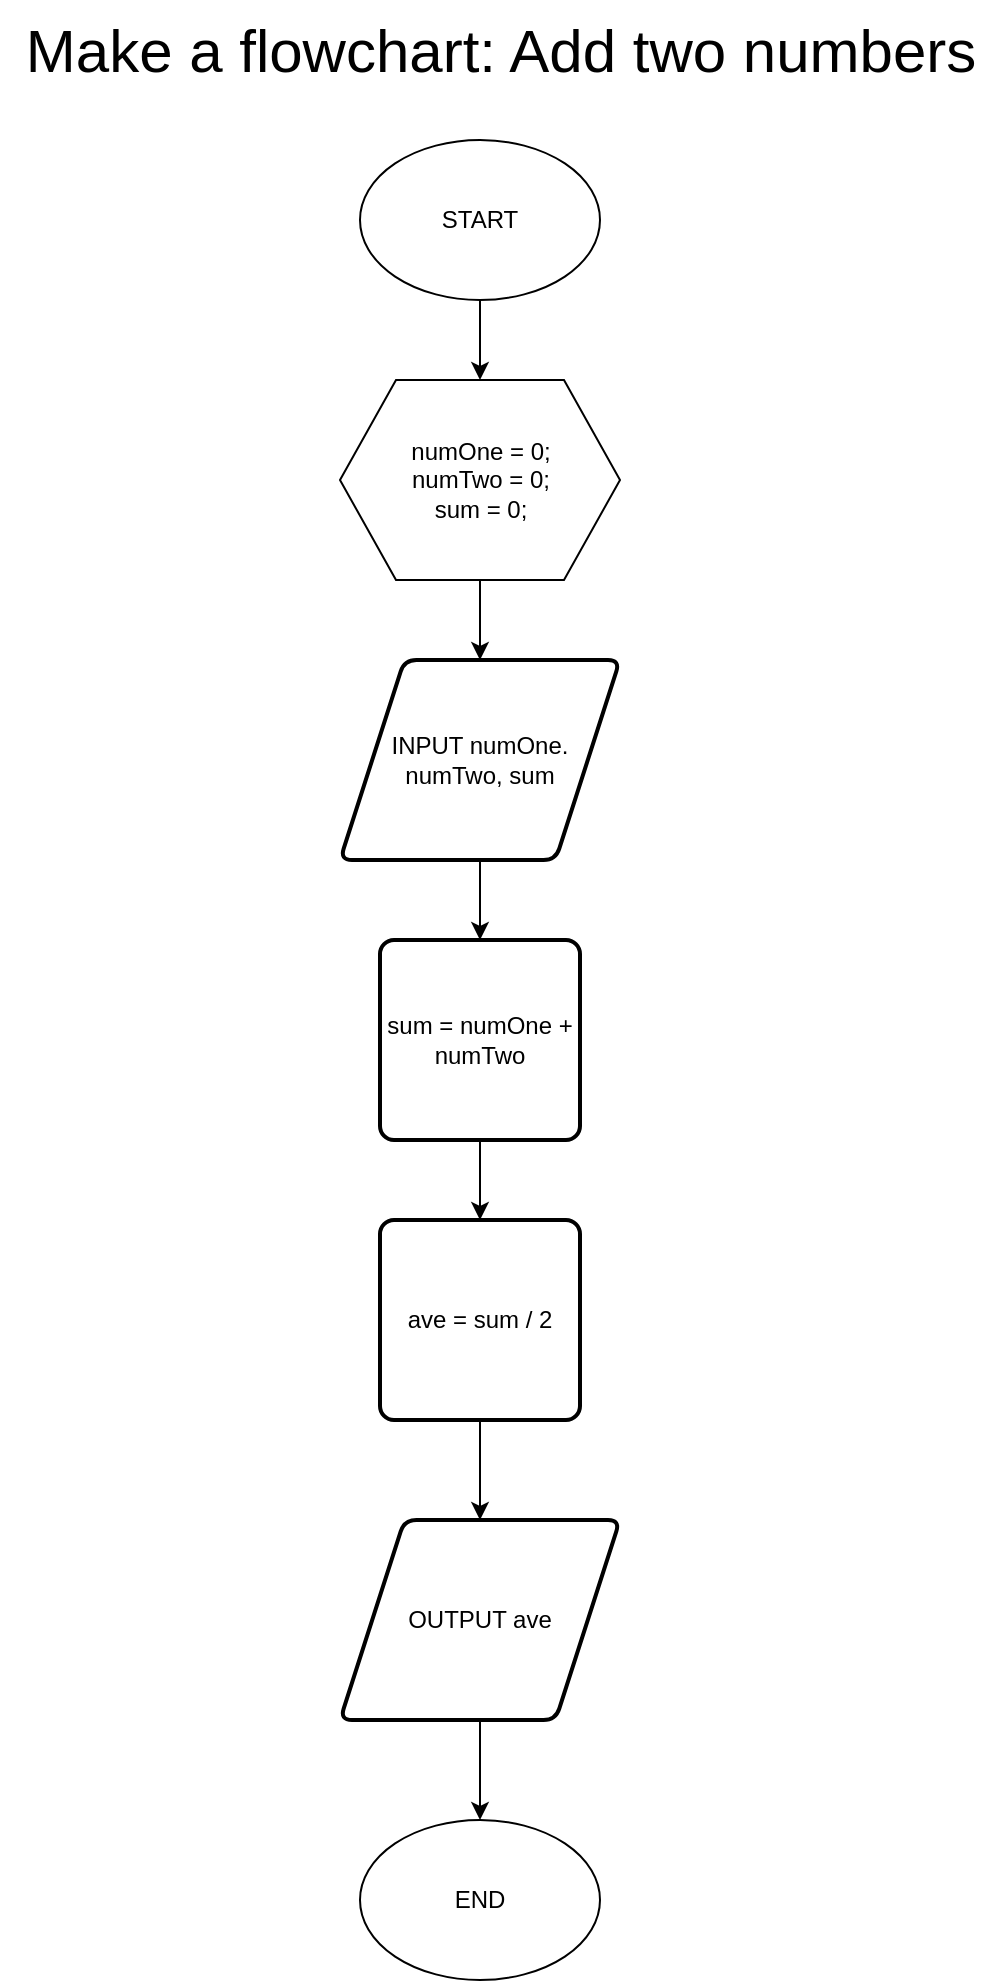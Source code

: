 <mxfile version="20.4.2" type="github">
  <diagram id="f9rIMSUl4P8Vg4ZUSex2" name="Page-1">
    <mxGraphModel dx="1114" dy="1074" grid="1" gridSize="10" guides="1" tooltips="1" connect="1" arrows="1" fold="1" page="1" pageScale="1" pageWidth="850" pageHeight="1100" math="0" shadow="0">
      <root>
        <mxCell id="0" />
        <mxCell id="1" parent="0" />
        <mxCell id="7wIFLAP0Azn-rQAQZ-es-3" value="" style="edgeStyle=orthogonalEdgeStyle;rounded=0;orthogonalLoop=1;jettySize=auto;html=1;" edge="1" parent="1" source="7wIFLAP0Azn-rQAQZ-es-1" target="7wIFLAP0Azn-rQAQZ-es-2">
          <mxGeometry relative="1" as="geometry" />
        </mxCell>
        <mxCell id="7wIFLAP0Azn-rQAQZ-es-1" value="START" style="ellipse;whiteSpace=wrap;html=1;" vertex="1" parent="1">
          <mxGeometry x="330" y="100" width="120" height="80" as="geometry" />
        </mxCell>
        <mxCell id="7wIFLAP0Azn-rQAQZ-es-7" value="" style="edgeStyle=orthogonalEdgeStyle;rounded=0;orthogonalLoop=1;jettySize=auto;html=1;fontColor=default;" edge="1" parent="1" source="7wIFLAP0Azn-rQAQZ-es-2" target="7wIFLAP0Azn-rQAQZ-es-6">
          <mxGeometry relative="1" as="geometry" />
        </mxCell>
        <mxCell id="7wIFLAP0Azn-rQAQZ-es-2" value="numOne = 0;&lt;br&gt;numTwo = 0;&lt;br&gt;sum = 0;" style="verticalLabelPosition=middle;verticalAlign=middle;shape=hexagon;perimeter=hexagonPerimeter2;arcSize=6;size=0.2;direction=west;html=1;labelBorderColor=none;labelBackgroundColor=none;fontColor=default;labelPosition=center;align=center;" vertex="1" parent="1">
          <mxGeometry x="320" y="220" width="140" height="100" as="geometry" />
        </mxCell>
        <mxCell id="7wIFLAP0Azn-rQAQZ-es-9" value="" style="edgeStyle=orthogonalEdgeStyle;rounded=0;orthogonalLoop=1;jettySize=auto;html=1;fontColor=default;" edge="1" parent="1" source="7wIFLAP0Azn-rQAQZ-es-6" target="7wIFLAP0Azn-rQAQZ-es-8">
          <mxGeometry relative="1" as="geometry" />
        </mxCell>
        <mxCell id="7wIFLAP0Azn-rQAQZ-es-6" value="INPUT numOne. numTwo, sum" style="shape=parallelogram;html=1;strokeWidth=2;perimeter=parallelogramPerimeter;whiteSpace=wrap;rounded=1;arcSize=12;size=0.23;labelBackgroundColor=none;labelBorderColor=none;fontColor=default;direction=west;" vertex="1" parent="1">
          <mxGeometry x="320" y="360" width="140" height="100" as="geometry" />
        </mxCell>
        <mxCell id="7wIFLAP0Azn-rQAQZ-es-19" value="" style="edgeStyle=orthogonalEdgeStyle;rounded=0;orthogonalLoop=1;jettySize=auto;html=1;fontSize=30;fontColor=default;" edge="1" parent="1" source="7wIFLAP0Azn-rQAQZ-es-8" target="7wIFLAP0Azn-rQAQZ-es-18">
          <mxGeometry relative="1" as="geometry" />
        </mxCell>
        <mxCell id="7wIFLAP0Azn-rQAQZ-es-8" value="sum = numOne + numTwo" style="rounded=1;whiteSpace=wrap;html=1;absoluteArcSize=1;arcSize=14;strokeWidth=2;labelBackgroundColor=none;labelBorderColor=none;fontColor=default;" vertex="1" parent="1">
          <mxGeometry x="340" y="500" width="100" height="100" as="geometry" />
        </mxCell>
        <mxCell id="7wIFLAP0Azn-rQAQZ-es-16" value="" style="edgeStyle=orthogonalEdgeStyle;rounded=0;orthogonalLoop=1;jettySize=auto;html=1;fontColor=default;" edge="1" parent="1" source="7wIFLAP0Azn-rQAQZ-es-12" target="7wIFLAP0Azn-rQAQZ-es-14">
          <mxGeometry relative="1" as="geometry" />
        </mxCell>
        <mxCell id="7wIFLAP0Azn-rQAQZ-es-12" value="OUTPUT ave" style="shape=parallelogram;html=1;strokeWidth=2;perimeter=parallelogramPerimeter;whiteSpace=wrap;rounded=1;arcSize=12;size=0.23;labelBackgroundColor=none;labelBorderColor=none;fontColor=default;direction=west;" vertex="1" parent="1">
          <mxGeometry x="320" y="790" width="140" height="100" as="geometry" />
        </mxCell>
        <mxCell id="7wIFLAP0Azn-rQAQZ-es-14" value="END" style="ellipse;whiteSpace=wrap;html=1;" vertex="1" parent="1">
          <mxGeometry x="330" y="940" width="120" height="80" as="geometry" />
        </mxCell>
        <mxCell id="7wIFLAP0Azn-rQAQZ-es-17" value="Make a flowchart: Add two numbers" style="text;html=1;resizable=0;autosize=1;align=center;verticalAlign=middle;points=[];fillColor=none;strokeColor=none;rounded=0;labelBackgroundColor=none;labelBorderColor=none;fontColor=default;fontSize=30;" vertex="1" parent="1">
          <mxGeometry x="150" y="30" width="500" height="50" as="geometry" />
        </mxCell>
        <mxCell id="7wIFLAP0Azn-rQAQZ-es-20" value="" style="edgeStyle=orthogonalEdgeStyle;rounded=0;orthogonalLoop=1;jettySize=auto;html=1;fontSize=30;fontColor=default;" edge="1" parent="1" source="7wIFLAP0Azn-rQAQZ-es-18" target="7wIFLAP0Azn-rQAQZ-es-12">
          <mxGeometry relative="1" as="geometry" />
        </mxCell>
        <mxCell id="7wIFLAP0Azn-rQAQZ-es-18" value="ave = sum / 2" style="rounded=1;whiteSpace=wrap;html=1;absoluteArcSize=1;arcSize=14;strokeWidth=2;labelBackgroundColor=none;labelBorderColor=none;fontColor=default;" vertex="1" parent="1">
          <mxGeometry x="340" y="640" width="100" height="100" as="geometry" />
        </mxCell>
      </root>
    </mxGraphModel>
  </diagram>
</mxfile>
